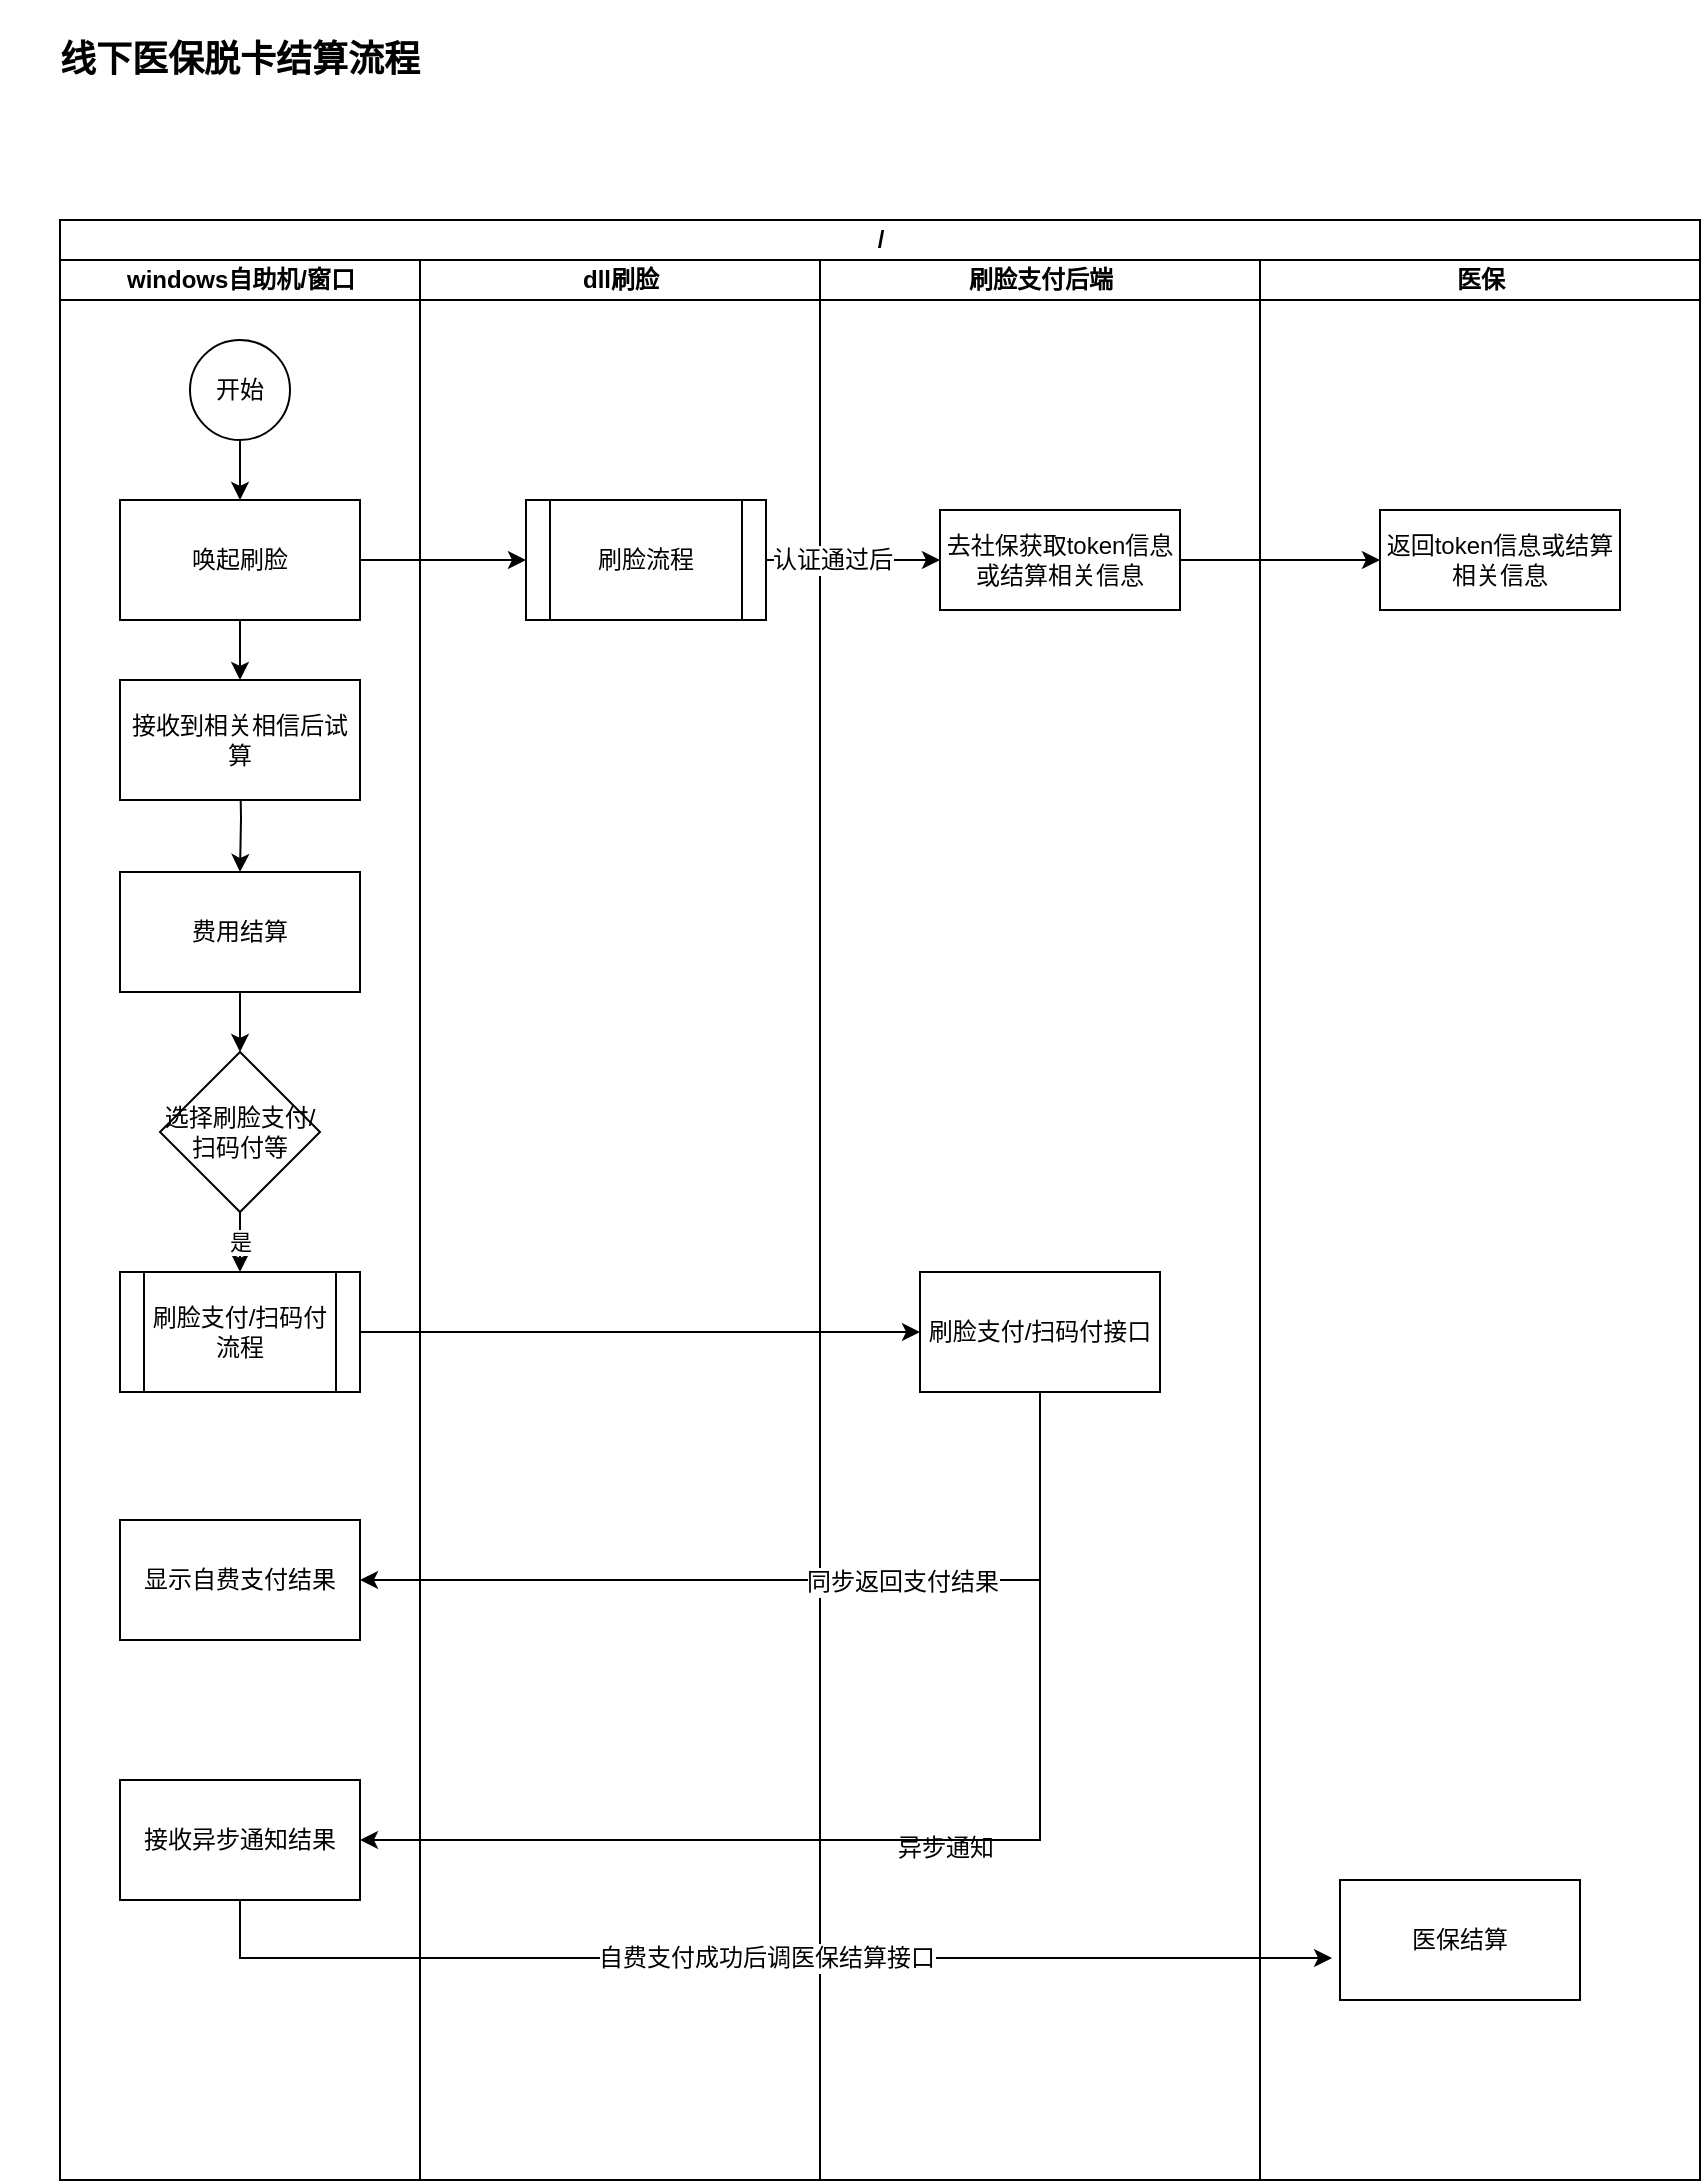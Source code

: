 <mxfile version="10.9.6" type="github"><diagram id="JxIbE3_fGwpaLWQtiVAg" name="Page-1"><mxGraphModel dx="868" dy="459" grid="1" gridSize="10" guides="1" tooltips="1" connect="1" arrows="1" fold="1" page="1" pageScale="1" pageWidth="827" pageHeight="1169" math="0" shadow="0"><root><mxCell id="0"/><mxCell id="1" parent="0"/><mxCell id="6iJ6nQxbvOG-36WDG3Zk-1" value="&lt;font style=&quot;font-size: 18px&quot;&gt;&lt;b&gt;线下医保脱卡结算流程&lt;/b&gt;&lt;/font&gt;" style="text;html=1;strokeColor=none;fillColor=none;align=center;verticalAlign=middle;whiteSpace=wrap;rounded=0;" parent="1" vertex="1"><mxGeometry x="30" y="20" width="240" height="60" as="geometry"/></mxCell><mxCell id="6iJ6nQxbvOG-36WDG3Zk-2" value="/" style="swimlane;html=1;childLayout=stackLayout;resizeParent=1;resizeParentMax=0;startSize=20;" parent="1" vertex="1"><mxGeometry x="60" y="130" width="820" height="980" as="geometry"/></mxCell><mxCell id="6iJ6nQxbvOG-36WDG3Zk-3" value="windows自助机/窗口" style="swimlane;html=1;startSize=20;" parent="6iJ6nQxbvOG-36WDG3Zk-2" vertex="1"><mxGeometry y="20" width="180" height="960" as="geometry"/></mxCell><mxCell id="6iJ6nQxbvOG-36WDG3Zk-11" style="edgeStyle=orthogonalEdgeStyle;rounded=0;orthogonalLoop=1;jettySize=auto;html=1;exitX=0.5;exitY=1;exitDx=0;exitDy=0;entryX=0.5;entryY=0;entryDx=0;entryDy=0;" parent="6iJ6nQxbvOG-36WDG3Zk-3" source="6iJ6nQxbvOG-36WDG3Zk-7" target="6iJ6nQxbvOG-36WDG3Zk-8" edge="1"><mxGeometry relative="1" as="geometry"/></mxCell><mxCell id="6iJ6nQxbvOG-36WDG3Zk-7" value="开始" style="ellipse;whiteSpace=wrap;html=1;aspect=fixed;" parent="6iJ6nQxbvOG-36WDG3Zk-3" vertex="1"><mxGeometry x="65" y="40" width="50" height="50" as="geometry"/></mxCell><mxCell id="DXOcrLTblOl_pP7ClQOf-13" style="edgeStyle=orthogonalEdgeStyle;rounded=0;orthogonalLoop=1;jettySize=auto;html=1;exitX=0.5;exitY=1;exitDx=0;exitDy=0;entryX=0.5;entryY=0;entryDx=0;entryDy=0;" edge="1" parent="6iJ6nQxbvOG-36WDG3Zk-3" source="6iJ6nQxbvOG-36WDG3Zk-8" target="DXOcrLTblOl_pP7ClQOf-12"><mxGeometry relative="1" as="geometry"/></mxCell><mxCell id="6iJ6nQxbvOG-36WDG3Zk-8" value="唤起刷脸" style="rounded=0;whiteSpace=wrap;html=1;" parent="6iJ6nQxbvOG-36WDG3Zk-3" vertex="1"><mxGeometry x="30" y="120" width="120" height="60" as="geometry"/></mxCell><mxCell id="6iJ6nQxbvOG-36WDG3Zk-17" style="edgeStyle=orthogonalEdgeStyle;rounded=0;orthogonalLoop=1;jettySize=auto;html=1;exitX=0.5;exitY=1;exitDx=0;exitDy=0;entryX=0.5;entryY=0;entryDx=0;entryDy=0;" parent="6iJ6nQxbvOG-36WDG3Zk-3" target="6iJ6nQxbvOG-36WDG3Zk-16" edge="1"><mxGeometry relative="1" as="geometry"><mxPoint x="90" y="251" as="sourcePoint"/></mxGeometry></mxCell><mxCell id="6iJ6nQxbvOG-36WDG3Zk-19" style="edgeStyle=orthogonalEdgeStyle;rounded=0;orthogonalLoop=1;jettySize=auto;html=1;exitX=0.5;exitY=1;exitDx=0;exitDy=0;entryX=0.5;entryY=0;entryDx=0;entryDy=0;" parent="6iJ6nQxbvOG-36WDG3Zk-3" source="6iJ6nQxbvOG-36WDG3Zk-16" target="6iJ6nQxbvOG-36WDG3Zk-18" edge="1"><mxGeometry relative="1" as="geometry"/></mxCell><mxCell id="6iJ6nQxbvOG-36WDG3Zk-16" value="费用结算" style="rounded=0;whiteSpace=wrap;html=1;" parent="6iJ6nQxbvOG-36WDG3Zk-3" vertex="1"><mxGeometry x="30" y="306" width="120" height="60" as="geometry"/></mxCell><mxCell id="6iJ6nQxbvOG-36WDG3Zk-22" value="是" style="edgeStyle=orthogonalEdgeStyle;rounded=0;orthogonalLoop=1;jettySize=auto;html=1;exitX=0.5;exitY=1;exitDx=0;exitDy=0;entryX=0.5;entryY=0;entryDx=0;entryDy=0;" parent="6iJ6nQxbvOG-36WDG3Zk-3" source="6iJ6nQxbvOG-36WDG3Zk-18" target="6iJ6nQxbvOG-36WDG3Zk-21" edge="1"><mxGeometry relative="1" as="geometry"/></mxCell><mxCell id="6iJ6nQxbvOG-36WDG3Zk-18" value="选择刷脸支付/扫码付等" style="rhombus;whiteSpace=wrap;html=1;" parent="6iJ6nQxbvOG-36WDG3Zk-3" vertex="1"><mxGeometry x="50" y="396" width="80" height="80" as="geometry"/></mxCell><mxCell id="6iJ6nQxbvOG-36WDG3Zk-21" value="刷脸支付/扫码付流程" style="shape=process;whiteSpace=wrap;html=1;backgroundOutline=1;" parent="6iJ6nQxbvOG-36WDG3Zk-3" vertex="1"><mxGeometry x="30" y="506" width="120" height="60" as="geometry"/></mxCell><mxCell id="6iJ6nQxbvOG-36WDG3Zk-24" value="显示自费支付结果" style="rounded=0;whiteSpace=wrap;html=1;" parent="6iJ6nQxbvOG-36WDG3Zk-3" vertex="1"><mxGeometry x="30" y="630" width="120" height="60" as="geometry"/></mxCell><mxCell id="DXOcrLTblOl_pP7ClQOf-12" value="接收到相关相信后试算" style="rounded=0;whiteSpace=wrap;html=1;" vertex="1" parent="6iJ6nQxbvOG-36WDG3Zk-3"><mxGeometry x="30" y="210" width="120" height="60" as="geometry"/></mxCell><mxCell id="DXOcrLTblOl_pP7ClQOf-18" value="接收异步通知结果" style="rounded=0;whiteSpace=wrap;html=1;" vertex="1" parent="6iJ6nQxbvOG-36WDG3Zk-3"><mxGeometry x="30" y="760" width="120" height="60" as="geometry"/></mxCell><mxCell id="6iJ6nQxbvOG-36WDG3Zk-4" value="dll刷脸" style="swimlane;html=1;startSize=20;" parent="6iJ6nQxbvOG-36WDG3Zk-2" vertex="1"><mxGeometry x="180" y="20" width="200" height="960" as="geometry"/></mxCell><mxCell id="6iJ6nQxbvOG-36WDG3Zk-9" value="刷脸流程" style="shape=process;whiteSpace=wrap;html=1;backgroundOutline=1;" parent="6iJ6nQxbvOG-36WDG3Zk-4" vertex="1"><mxGeometry x="53" y="120" width="120" height="60" as="geometry"/></mxCell><mxCell id="6iJ6nQxbvOG-36WDG3Zk-5" value="刷脸支付后端" style="swimlane;html=1;startSize=20;" parent="6iJ6nQxbvOG-36WDG3Zk-2" vertex="1"><mxGeometry x="380" y="20" width="220" height="960" as="geometry"/></mxCell><mxCell id="6iJ6nQxbvOG-36WDG3Zk-20" value="刷脸支付/扫码付接口" style="rounded=0;whiteSpace=wrap;html=1;" parent="6iJ6nQxbvOG-36WDG3Zk-5" vertex="1"><mxGeometry x="50" y="506" width="120" height="60" as="geometry"/></mxCell><mxCell id="6iJ6nQxbvOG-36WDG3Zk-12" value="去社保获取token信息或结算相关信息" style="rounded=0;whiteSpace=wrap;html=1;" parent="6iJ6nQxbvOG-36WDG3Zk-5" vertex="1"><mxGeometry x="60" y="125" width="120" height="50" as="geometry"/></mxCell><mxCell id="6iJ6nQxbvOG-36WDG3Zk-23" style="edgeStyle=orthogonalEdgeStyle;rounded=0;orthogonalLoop=1;jettySize=auto;html=1;exitX=1;exitY=0.5;exitDx=0;exitDy=0;entryX=0;entryY=0.5;entryDx=0;entryDy=0;" parent="6iJ6nQxbvOG-36WDG3Zk-2" source="6iJ6nQxbvOG-36WDG3Zk-21" target="6iJ6nQxbvOG-36WDG3Zk-20" edge="1"><mxGeometry relative="1" as="geometry"/></mxCell><mxCell id="6iJ6nQxbvOG-36WDG3Zk-25" style="edgeStyle=orthogonalEdgeStyle;rounded=0;orthogonalLoop=1;jettySize=auto;html=1;exitX=0.5;exitY=1;exitDx=0;exitDy=0;entryX=1;entryY=0.5;entryDx=0;entryDy=0;" parent="6iJ6nQxbvOG-36WDG3Zk-2" source="6iJ6nQxbvOG-36WDG3Zk-20" target="6iJ6nQxbvOG-36WDG3Zk-24" edge="1"><mxGeometry relative="1" as="geometry"/></mxCell><mxCell id="6iJ6nQxbvOG-36WDG3Zk-26" value="同步返回支付结果" style="text;html=1;resizable=0;points=[];align=center;verticalAlign=middle;labelBackgroundColor=#ffffff;" parent="6iJ6nQxbvOG-36WDG3Zk-25" vertex="1" connectable="0"><mxGeometry x="-0.25" y="1" relative="1" as="geometry"><mxPoint as="offset"/></mxGeometry></mxCell><mxCell id="DXOcrLTblOl_pP7ClQOf-1" value="医保" style="swimlane;html=1;startSize=20;" vertex="1" parent="6iJ6nQxbvOG-36WDG3Zk-2"><mxGeometry x="600" y="20" width="220" height="960" as="geometry"/></mxCell><mxCell id="DXOcrLTblOl_pP7ClQOf-7" value="返回token信息或结算相关信息" style="rounded=0;whiteSpace=wrap;html=1;" vertex="1" parent="DXOcrLTblOl_pP7ClQOf-1"><mxGeometry x="60" y="125" width="120" height="50" as="geometry"/></mxCell><mxCell id="DXOcrLTblOl_pP7ClQOf-14" value="医保结算" style="rounded=0;whiteSpace=wrap;html=1;" vertex="1" parent="DXOcrLTblOl_pP7ClQOf-1"><mxGeometry x="40" y="810" width="120" height="60" as="geometry"/></mxCell><mxCell id="DXOcrLTblOl_pP7ClQOf-5" style="edgeStyle=orthogonalEdgeStyle;rounded=0;orthogonalLoop=1;jettySize=auto;html=1;exitX=1;exitY=0.5;exitDx=0;exitDy=0;entryX=0;entryY=0.5;entryDx=0;entryDy=0;" edge="1" parent="6iJ6nQxbvOG-36WDG3Zk-2" source="6iJ6nQxbvOG-36WDG3Zk-8" target="6iJ6nQxbvOG-36WDG3Zk-9"><mxGeometry relative="1" as="geometry"/></mxCell><mxCell id="DXOcrLTblOl_pP7ClQOf-10" style="edgeStyle=orthogonalEdgeStyle;rounded=0;orthogonalLoop=1;jettySize=auto;html=1;exitX=1;exitY=0.5;exitDx=0;exitDy=0;" edge="1" parent="6iJ6nQxbvOG-36WDG3Zk-2" source="6iJ6nQxbvOG-36WDG3Zk-12" target="DXOcrLTblOl_pP7ClQOf-7"><mxGeometry relative="1" as="geometry"/></mxCell><mxCell id="DXOcrLTblOl_pP7ClQOf-11" style="edgeStyle=orthogonalEdgeStyle;rounded=0;orthogonalLoop=1;jettySize=auto;html=1;exitX=1;exitY=0.5;exitDx=0;exitDy=0;entryX=0;entryY=0.5;entryDx=0;entryDy=0;" edge="1" parent="6iJ6nQxbvOG-36WDG3Zk-2" source="6iJ6nQxbvOG-36WDG3Zk-9" target="6iJ6nQxbvOG-36WDG3Zk-12"><mxGeometry relative="1" as="geometry"/></mxCell><mxCell id="DXOcrLTblOl_pP7ClQOf-17" value="认证通过后" style="text;html=1;resizable=0;points=[];align=center;verticalAlign=middle;labelBackgroundColor=#ffffff;" vertex="1" connectable="0" parent="DXOcrLTblOl_pP7ClQOf-11"><mxGeometry x="-0.241" relative="1" as="geometry"><mxPoint as="offset"/></mxGeometry></mxCell><mxCell id="DXOcrLTblOl_pP7ClQOf-15" style="edgeStyle=orthogonalEdgeStyle;rounded=0;orthogonalLoop=1;jettySize=auto;html=1;entryX=-0.033;entryY=0.65;entryDx=0;entryDy=0;entryPerimeter=0;" edge="1" parent="6iJ6nQxbvOG-36WDG3Zk-2" target="DXOcrLTblOl_pP7ClQOf-14"><mxGeometry relative="1" as="geometry"><mxPoint x="90" y="840" as="sourcePoint"/><Array as="points"><mxPoint x="90" y="869"/></Array></mxGeometry></mxCell><mxCell id="DXOcrLTblOl_pP7ClQOf-16" value="自费支付成功后调医保结算接口" style="text;html=1;resizable=0;points=[];align=center;verticalAlign=middle;labelBackgroundColor=#ffffff;" vertex="1" connectable="0" parent="DXOcrLTblOl_pP7ClQOf-15"><mxGeometry x="0.013" relative="1" as="geometry"><mxPoint as="offset"/></mxGeometry></mxCell><mxCell id="DXOcrLTblOl_pP7ClQOf-19" style="edgeStyle=orthogonalEdgeStyle;rounded=0;orthogonalLoop=1;jettySize=auto;html=1;exitX=0.5;exitY=1;exitDx=0;exitDy=0;entryX=1;entryY=0.5;entryDx=0;entryDy=0;" edge="1" parent="6iJ6nQxbvOG-36WDG3Zk-2" source="6iJ6nQxbvOG-36WDG3Zk-20" target="DXOcrLTblOl_pP7ClQOf-18"><mxGeometry relative="1" as="geometry"/></mxCell><mxCell id="DXOcrLTblOl_pP7ClQOf-20" value="异步通知" style="text;html=1;resizable=0;points=[];autosize=1;align=left;verticalAlign=top;spacingTop=-4;" vertex="1" parent="1"><mxGeometry x="477" y="934" width="60" height="20" as="geometry"/></mxCell></root></mxGraphModel></diagram></mxfile>